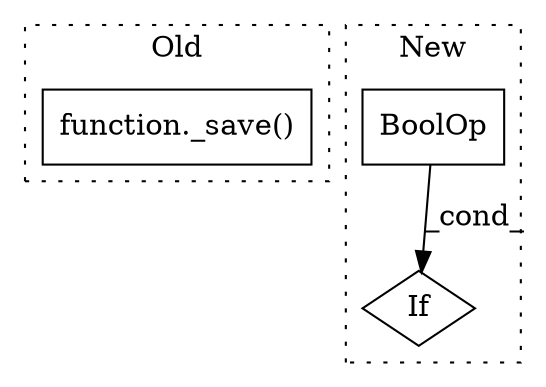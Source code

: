 digraph G {
subgraph cluster0 {
1 [label="function._save()" a="75" s="843,875" l="6,1" shape="box"];
label = "Old";
style="dotted";
}
subgraph cluster1 {
2 [label="If" a="96" s="750" l="3" shape="diamond"];
3 [label="BoolOp" a="72" s="753" l="57" shape="box"];
label = "New";
style="dotted";
}
3 -> 2 [label="_cond_"];
}